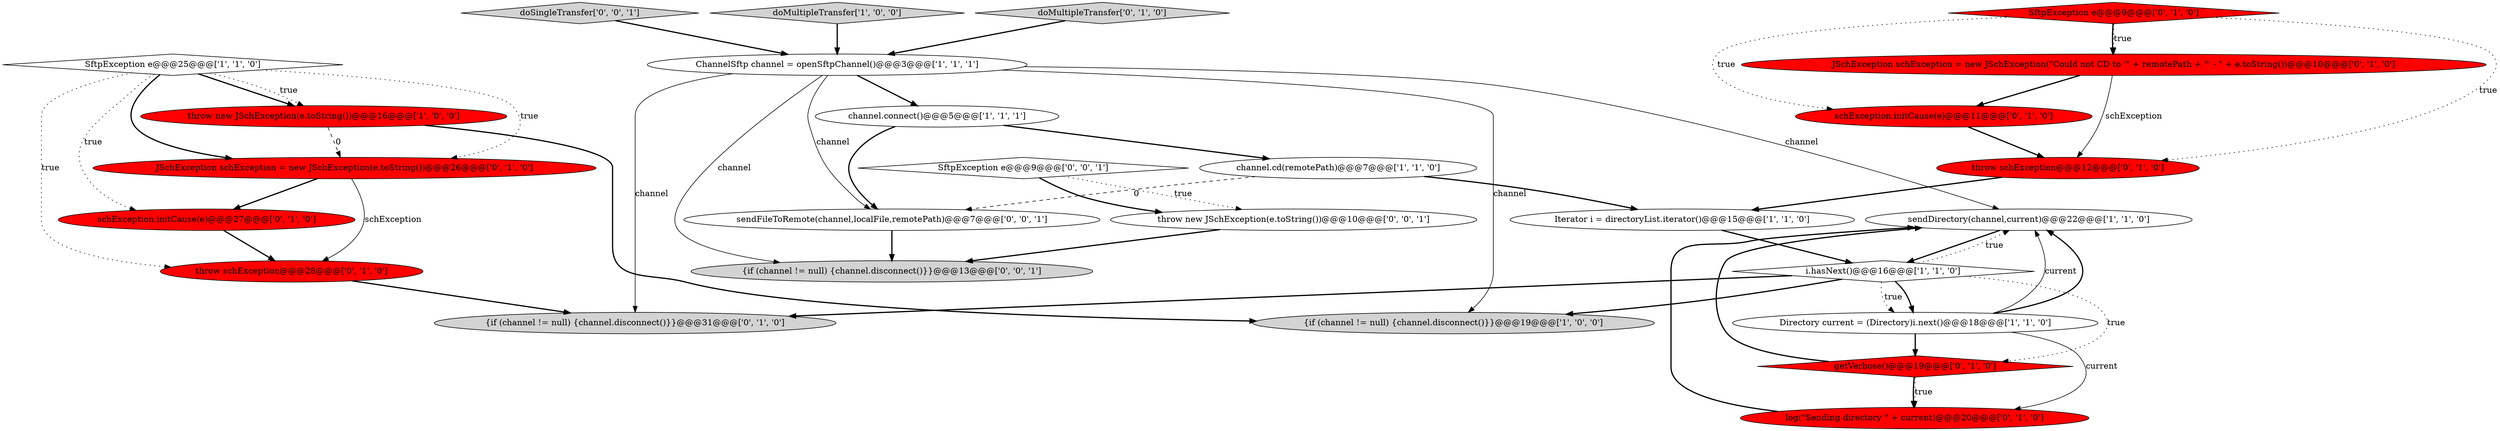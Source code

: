 digraph {
4 [style = filled, label = "{if (channel != null) {channel.disconnect()}}@@@19@@@['1', '0', '0']", fillcolor = lightgray, shape = ellipse image = "AAA0AAABBB1BBB"];
26 [style = filled, label = "{if (channel != null) {channel.disconnect()}}@@@13@@@['0', '0', '1']", fillcolor = lightgray, shape = ellipse image = "AAA0AAABBB3BBB"];
2 [style = filled, label = "ChannelSftp channel = openSftpChannel()@@@3@@@['1', '1', '1']", fillcolor = white, shape = ellipse image = "AAA0AAABBB1BBB"];
1 [style = filled, label = "sendDirectory(channel,current)@@@22@@@['1', '1', '0']", fillcolor = white, shape = ellipse image = "AAA0AAABBB1BBB"];
7 [style = filled, label = "i.hasNext()@@@16@@@['1', '1', '0']", fillcolor = white, shape = diamond image = "AAA0AAABBB1BBB"];
0 [style = filled, label = "Iterator i = directoryList.iterator()@@@15@@@['1', '1', '0']", fillcolor = white, shape = ellipse image = "AAA0AAABBB1BBB"];
25 [style = filled, label = "doSingleTransfer['0', '0', '1']", fillcolor = lightgray, shape = diamond image = "AAA0AAABBB3BBB"];
17 [style = filled, label = "throw schException@@@28@@@['0', '1', '0']", fillcolor = red, shape = ellipse image = "AAA1AAABBB2BBB"];
9 [style = filled, label = "throw new JSchException(e.toString())@@@16@@@['1', '0', '0']", fillcolor = red, shape = ellipse image = "AAA1AAABBB1BBB"];
10 [style = filled, label = "doMultipleTransfer['1', '0', '0']", fillcolor = lightgray, shape = diamond image = "AAA0AAABBB1BBB"];
22 [style = filled, label = "sendFileToRemote(channel,localFile,remotePath)@@@7@@@['0', '0', '1']", fillcolor = white, shape = ellipse image = "AAA0AAABBB3BBB"];
5 [style = filled, label = "SftpException e@@@25@@@['1', '1', '0']", fillcolor = white, shape = diamond image = "AAA0AAABBB1BBB"];
15 [style = filled, label = "doMultipleTransfer['0', '1', '0']", fillcolor = lightgray, shape = diamond image = "AAA0AAABBB2BBB"];
19 [style = filled, label = "JSchException schException = new JSchException(\"Could not CD to '\" + remotePath + \"' - \" + e.toString())@@@10@@@['0', '1', '0']", fillcolor = red, shape = ellipse image = "AAA1AAABBB2BBB"];
14 [style = filled, label = "throw schException@@@12@@@['0', '1', '0']", fillcolor = red, shape = ellipse image = "AAA1AAABBB2BBB"];
21 [style = filled, label = "schException.initCause(e)@@@11@@@['0', '1', '0']", fillcolor = red, shape = ellipse image = "AAA1AAABBB2BBB"];
16 [style = filled, label = "{if (channel != null) {channel.disconnect()}}@@@31@@@['0', '1', '0']", fillcolor = lightgray, shape = ellipse image = "AAA0AAABBB2BBB"];
24 [style = filled, label = "SftpException e@@@9@@@['0', '0', '1']", fillcolor = white, shape = diamond image = "AAA0AAABBB3BBB"];
3 [style = filled, label = "channel.connect()@@@5@@@['1', '1', '1']", fillcolor = white, shape = ellipse image = "AAA0AAABBB1BBB"];
8 [style = filled, label = "Directory current = (Directory)i.next()@@@18@@@['1', '1', '0']", fillcolor = white, shape = ellipse image = "AAA0AAABBB1BBB"];
12 [style = filled, label = "log(\"Sending directory \" + current)@@@20@@@['0', '1', '0']", fillcolor = red, shape = ellipse image = "AAA1AAABBB2BBB"];
13 [style = filled, label = "JSchException schException = new JSchException(e.toString())@@@26@@@['0', '1', '0']", fillcolor = red, shape = ellipse image = "AAA1AAABBB2BBB"];
20 [style = filled, label = "SftpException e@@@9@@@['0', '1', '0']", fillcolor = red, shape = diamond image = "AAA1AAABBB2BBB"];
23 [style = filled, label = "throw new JSchException(e.toString())@@@10@@@['0', '0', '1']", fillcolor = white, shape = ellipse image = "AAA0AAABBB3BBB"];
18 [style = filled, label = "schException.initCause(e)@@@27@@@['0', '1', '0']", fillcolor = red, shape = ellipse image = "AAA1AAABBB2BBB"];
11 [style = filled, label = "getVerbose()@@@19@@@['0', '1', '0']", fillcolor = red, shape = diamond image = "AAA1AAABBB2BBB"];
6 [style = filled, label = "channel.cd(remotePath)@@@7@@@['1', '1', '0']", fillcolor = white, shape = ellipse image = "AAA0AAABBB1BBB"];
5->17 [style = dotted, label="true"];
22->26 [style = bold, label=""];
2->26 [style = solid, label="channel"];
15->2 [style = bold, label=""];
5->9 [style = bold, label=""];
5->18 [style = dotted, label="true"];
11->1 [style = bold, label=""];
8->1 [style = solid, label="current"];
9->4 [style = bold, label=""];
2->3 [style = bold, label=""];
11->12 [style = dotted, label="true"];
23->26 [style = bold, label=""];
20->14 [style = dotted, label="true"];
18->17 [style = bold, label=""];
3->6 [style = bold, label=""];
8->12 [style = solid, label="current"];
11->12 [style = bold, label=""];
6->0 [style = bold, label=""];
20->21 [style = dotted, label="true"];
7->4 [style = bold, label=""];
7->8 [style = bold, label=""];
12->1 [style = bold, label=""];
3->22 [style = bold, label=""];
1->7 [style = bold, label=""];
25->2 [style = bold, label=""];
2->4 [style = solid, label="channel"];
6->22 [style = dashed, label="0"];
13->17 [style = solid, label="schException"];
0->7 [style = bold, label=""];
2->1 [style = solid, label="channel"];
8->1 [style = bold, label=""];
5->13 [style = dotted, label="true"];
24->23 [style = dotted, label="true"];
7->11 [style = dotted, label="true"];
14->0 [style = bold, label=""];
5->13 [style = bold, label=""];
7->16 [style = bold, label=""];
2->22 [style = solid, label="channel"];
9->13 [style = dashed, label="0"];
5->9 [style = dotted, label="true"];
19->14 [style = solid, label="schException"];
10->2 [style = bold, label=""];
20->19 [style = dotted, label="true"];
20->19 [style = bold, label=""];
7->8 [style = dotted, label="true"];
7->1 [style = dotted, label="true"];
8->11 [style = bold, label=""];
2->16 [style = solid, label="channel"];
17->16 [style = bold, label=""];
13->18 [style = bold, label=""];
21->14 [style = bold, label=""];
24->23 [style = bold, label=""];
19->21 [style = bold, label=""];
}
